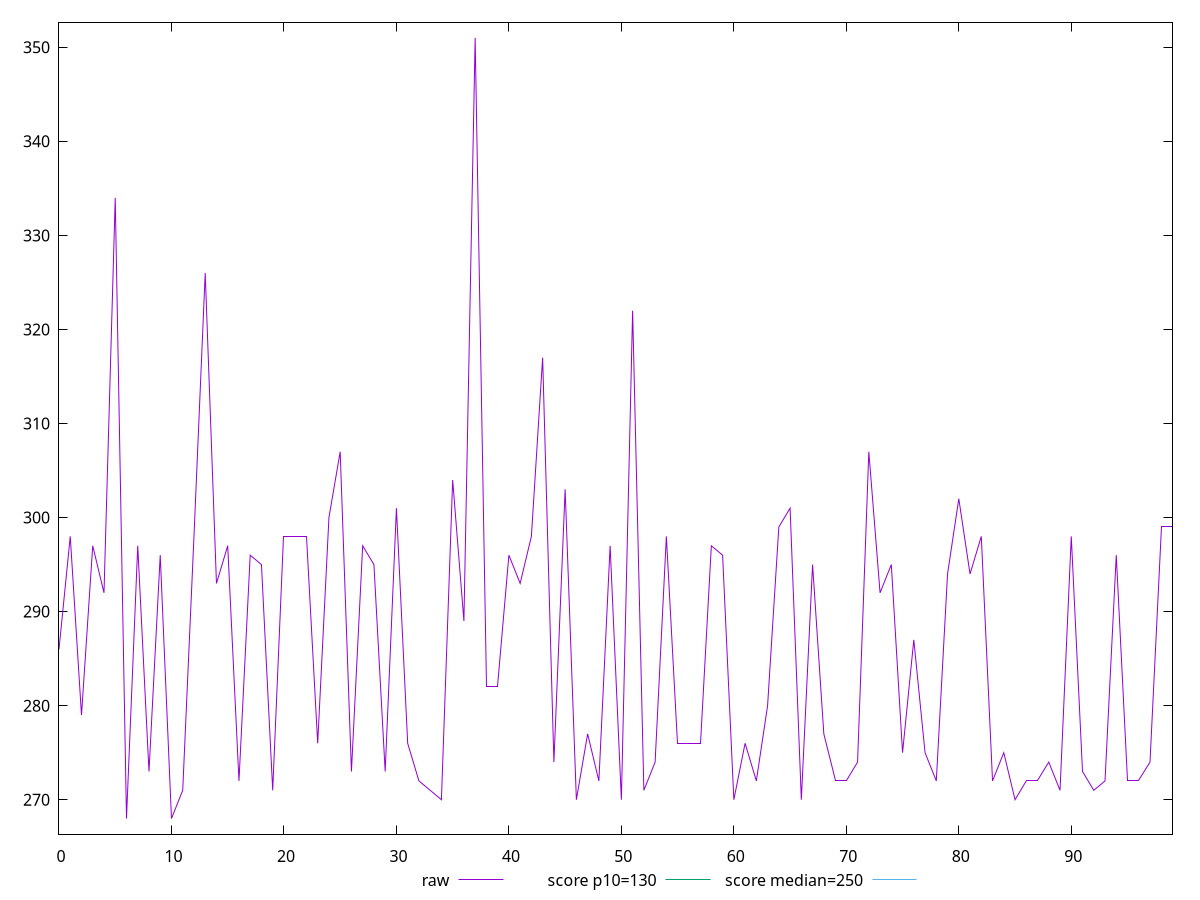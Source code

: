 reset

$raw <<EOF
0 286
1 297.9999999999982
2 279
3 297
4 291.9999999999982
5 334.0000000000018
6 268
7 297
8 273
9 296
10 267.9999999999982
11 271
12 298
13 326
14 293
15 297
16 272
17 296
18 294.9999999999982
19 270.9999999999982
20 298
21 297.9999999999982
22 298
23 276
24 300
25 307
26 273
27 297.0000000000018
28 295
29 273
30 301
31 276
32 272
33 271
34 269.9999999999982
35 303.9999999999982
36 289.0000000000018
37 350.9999999999982
38 282
39 282
40 296.0000000000018
41 293
42 298.0000000000018
43 317
44 274
45 302.9999999999982
46 270
47 277
48 272
49 297
50 270
51 322
52 270.9999999999982
53 274
54 297.9999999999982
55 276
56 275.9999999999982
57 275.9999999999982
58 297
59 296.0000000000018
60 270
61 276
62 272
63 280
64 299
65 301
66 270
67 295
68 277
69 272
70 272
71 274
72 307
73 292.0000000000018
74 294.9999999999982
75 275
76 287.0000000000018
77 275
78 272.0000000000018
79 294.0000000000018
80 301.9999999999982
81 293.9999999999982
82 298
83 272.0000000000018
84 274.9999999999982
85 270
86 272
87 272.0000000000018
88 273.9999999999982
89 270.9999999999982
90 298
91 273
92 271
93 272
94 296
95 272.0000000000018
96 271.9999999999982
97 273.9999999999982
98 299
99 299.0000000000018
EOF

set key outside below
set xrange [0:99]
set yrange [266.33999999999816:352.6599999999982]
set terminal svg size 640, 490 enhanced background rgb 'white'
set output "report_00007_2020-12-11T15:55:29.892Z/max-potential-fid/samples/pages+cached/raw/values.svg"

plot $raw title "raw" with line, \
     130 title "score p10=130", \
     250 title "score median=250"

reset

